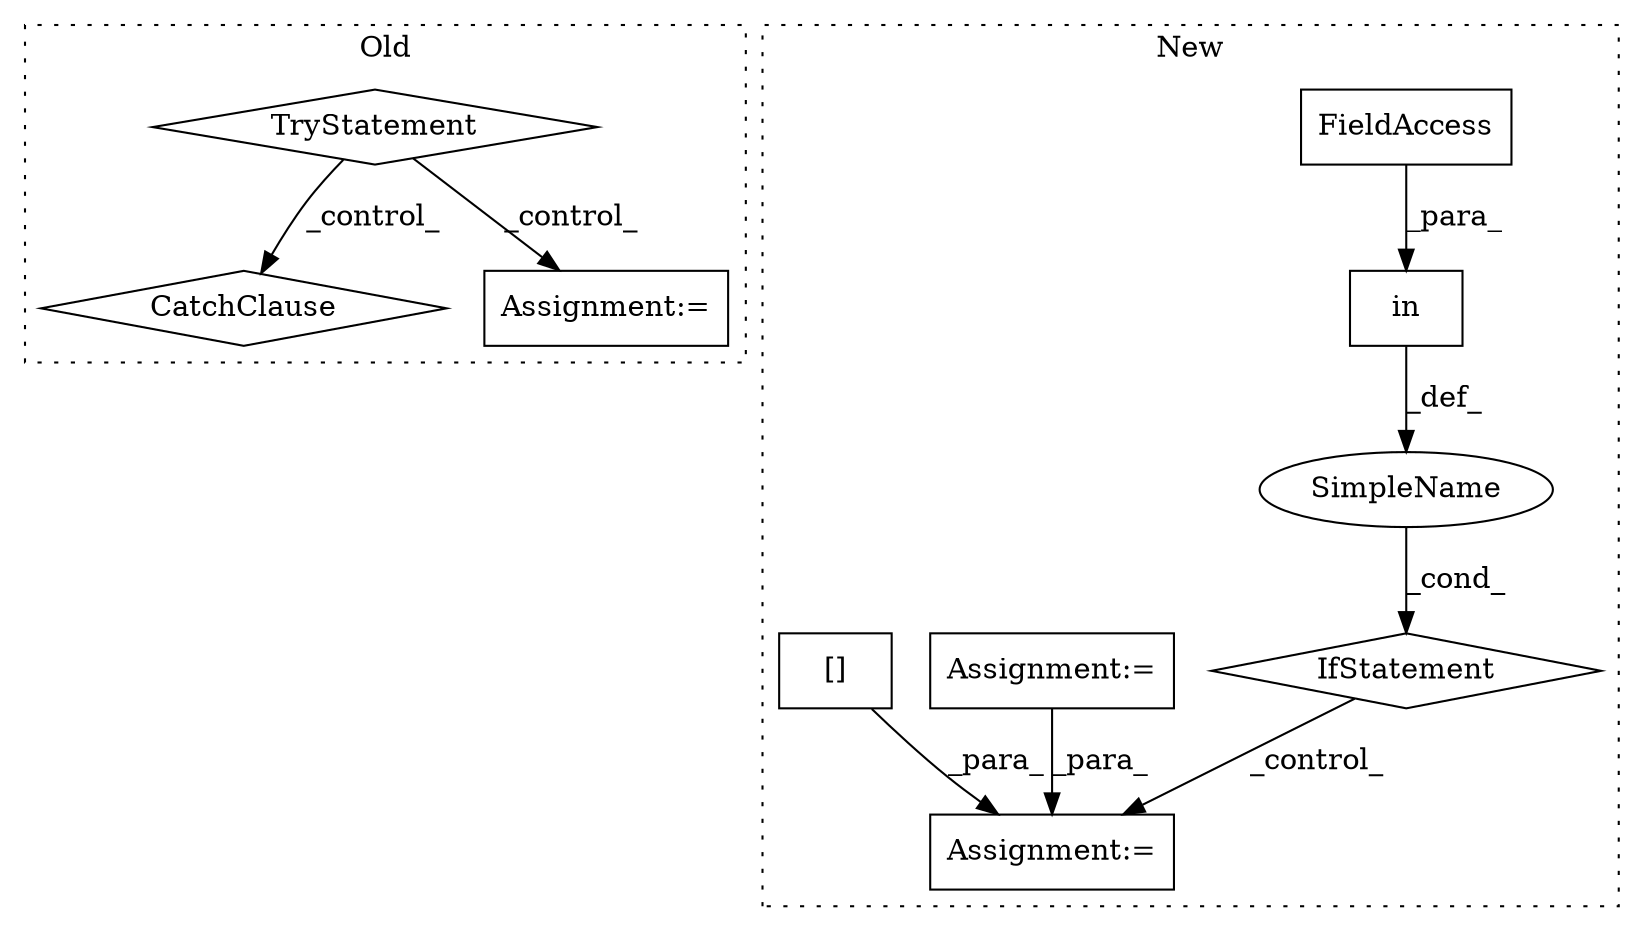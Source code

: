 digraph G {
subgraph cluster0 {
1 [label="CatchClause" a="12" s="1199,1235" l="13,2" shape="diamond"];
3 [label="TryStatement" a="54" s="1044" l="4" shape="diamond"];
8 [label="Assignment:=" a="7" s="1070" l="1" shape="box"];
label = "Old";
style="dotted";
}
subgraph cluster1 {
2 [label="in" a="105" s="1906" l="20" shape="box"];
4 [label="IfStatement" a="25" s="1898,1926" l="8,2" shape="diamond"];
5 [label="FieldAccess" a="22" s="1917" l="9" shape="box"];
6 [label="Assignment:=" a="7" s="1946" l="1" shape="box"];
7 [label="SimpleName" a="42" s="" l="" shape="ellipse"];
9 [label="Assignment:=" a="7" s="641" l="2" shape="box"];
10 [label="[]" a="2" s="1947,1964" l="10,1" shape="box"];
label = "New";
style="dotted";
}
2 -> 7 [label="_def_"];
3 -> 8 [label="_control_"];
3 -> 1 [label="_control_"];
4 -> 6 [label="_control_"];
5 -> 2 [label="_para_"];
7 -> 4 [label="_cond_"];
9 -> 6 [label="_para_"];
10 -> 6 [label="_para_"];
}